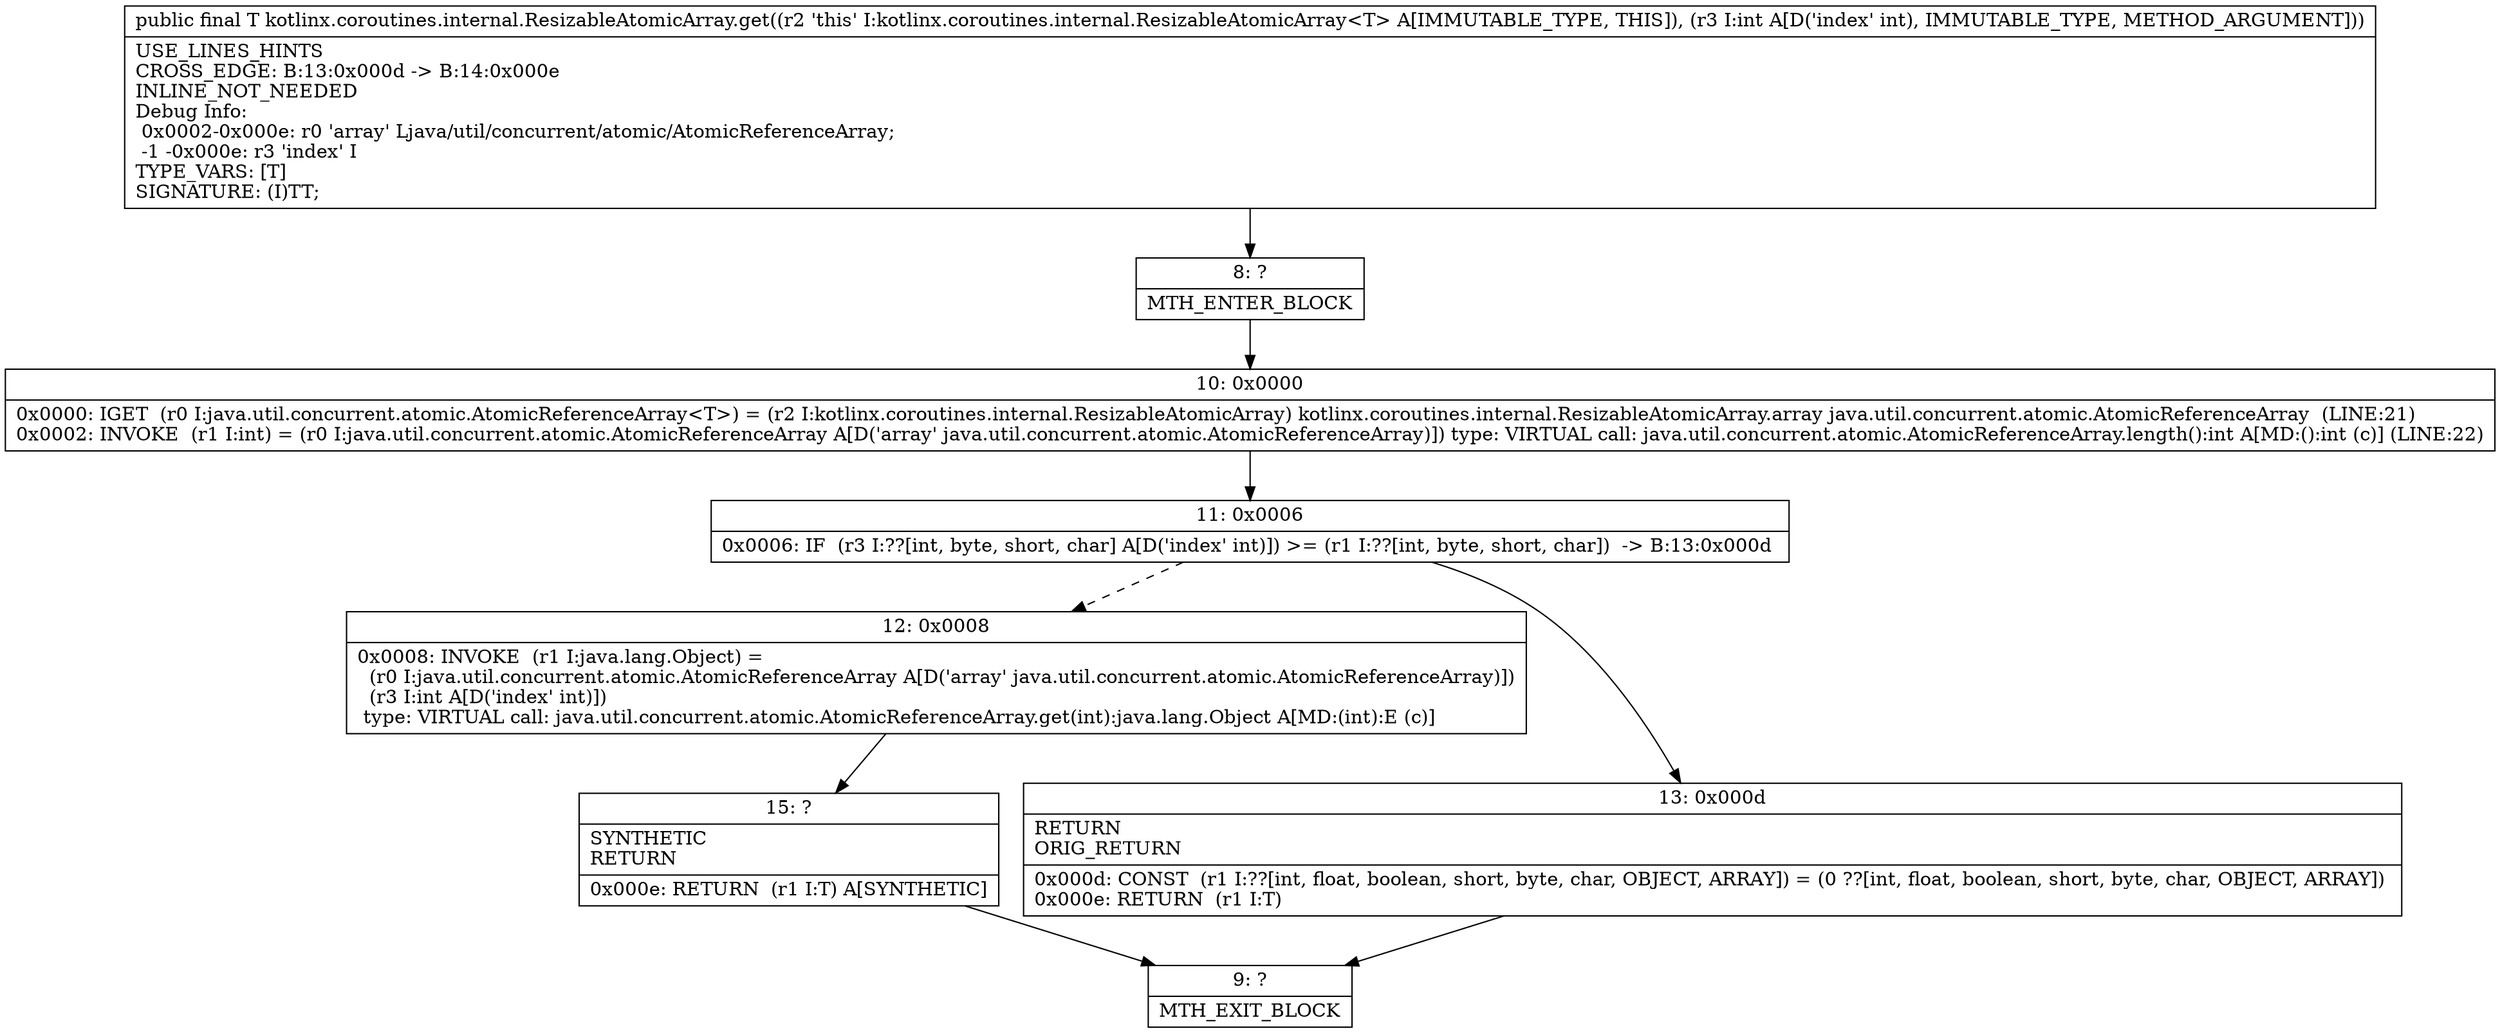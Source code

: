 digraph "CFG forkotlinx.coroutines.internal.ResizableAtomicArray.get(I)Ljava\/lang\/Object;" {
Node_8 [shape=record,label="{8\:\ ?|MTH_ENTER_BLOCK\l}"];
Node_10 [shape=record,label="{10\:\ 0x0000|0x0000: IGET  (r0 I:java.util.concurrent.atomic.AtomicReferenceArray\<T\>) = (r2 I:kotlinx.coroutines.internal.ResizableAtomicArray) kotlinx.coroutines.internal.ResizableAtomicArray.array java.util.concurrent.atomic.AtomicReferenceArray  (LINE:21)\l0x0002: INVOKE  (r1 I:int) = (r0 I:java.util.concurrent.atomic.AtomicReferenceArray A[D('array' java.util.concurrent.atomic.AtomicReferenceArray)]) type: VIRTUAL call: java.util.concurrent.atomic.AtomicReferenceArray.length():int A[MD:():int (c)] (LINE:22)\l}"];
Node_11 [shape=record,label="{11\:\ 0x0006|0x0006: IF  (r3 I:??[int, byte, short, char] A[D('index' int)]) \>= (r1 I:??[int, byte, short, char])  \-\> B:13:0x000d \l}"];
Node_12 [shape=record,label="{12\:\ 0x0008|0x0008: INVOKE  (r1 I:java.lang.Object) = \l  (r0 I:java.util.concurrent.atomic.AtomicReferenceArray A[D('array' java.util.concurrent.atomic.AtomicReferenceArray)])\l  (r3 I:int A[D('index' int)])\l type: VIRTUAL call: java.util.concurrent.atomic.AtomicReferenceArray.get(int):java.lang.Object A[MD:(int):E (c)]\l}"];
Node_15 [shape=record,label="{15\:\ ?|SYNTHETIC\lRETURN\l|0x000e: RETURN  (r1 I:T) A[SYNTHETIC]\l}"];
Node_9 [shape=record,label="{9\:\ ?|MTH_EXIT_BLOCK\l}"];
Node_13 [shape=record,label="{13\:\ 0x000d|RETURN\lORIG_RETURN\l|0x000d: CONST  (r1 I:??[int, float, boolean, short, byte, char, OBJECT, ARRAY]) = (0 ??[int, float, boolean, short, byte, char, OBJECT, ARRAY]) \l0x000e: RETURN  (r1 I:T) \l}"];
MethodNode[shape=record,label="{public final T kotlinx.coroutines.internal.ResizableAtomicArray.get((r2 'this' I:kotlinx.coroutines.internal.ResizableAtomicArray\<T\> A[IMMUTABLE_TYPE, THIS]), (r3 I:int A[D('index' int), IMMUTABLE_TYPE, METHOD_ARGUMENT]))  | USE_LINES_HINTS\lCROSS_EDGE: B:13:0x000d \-\> B:14:0x000e\lINLINE_NOT_NEEDED\lDebug Info:\l  0x0002\-0x000e: r0 'array' Ljava\/util\/concurrent\/atomic\/AtomicReferenceArray;\l  \-1 \-0x000e: r3 'index' I\lTYPE_VARS: [T]\lSIGNATURE: (I)TT;\l}"];
MethodNode -> Node_8;Node_8 -> Node_10;
Node_10 -> Node_11;
Node_11 -> Node_12[style=dashed];
Node_11 -> Node_13;
Node_12 -> Node_15;
Node_15 -> Node_9;
Node_13 -> Node_9;
}

